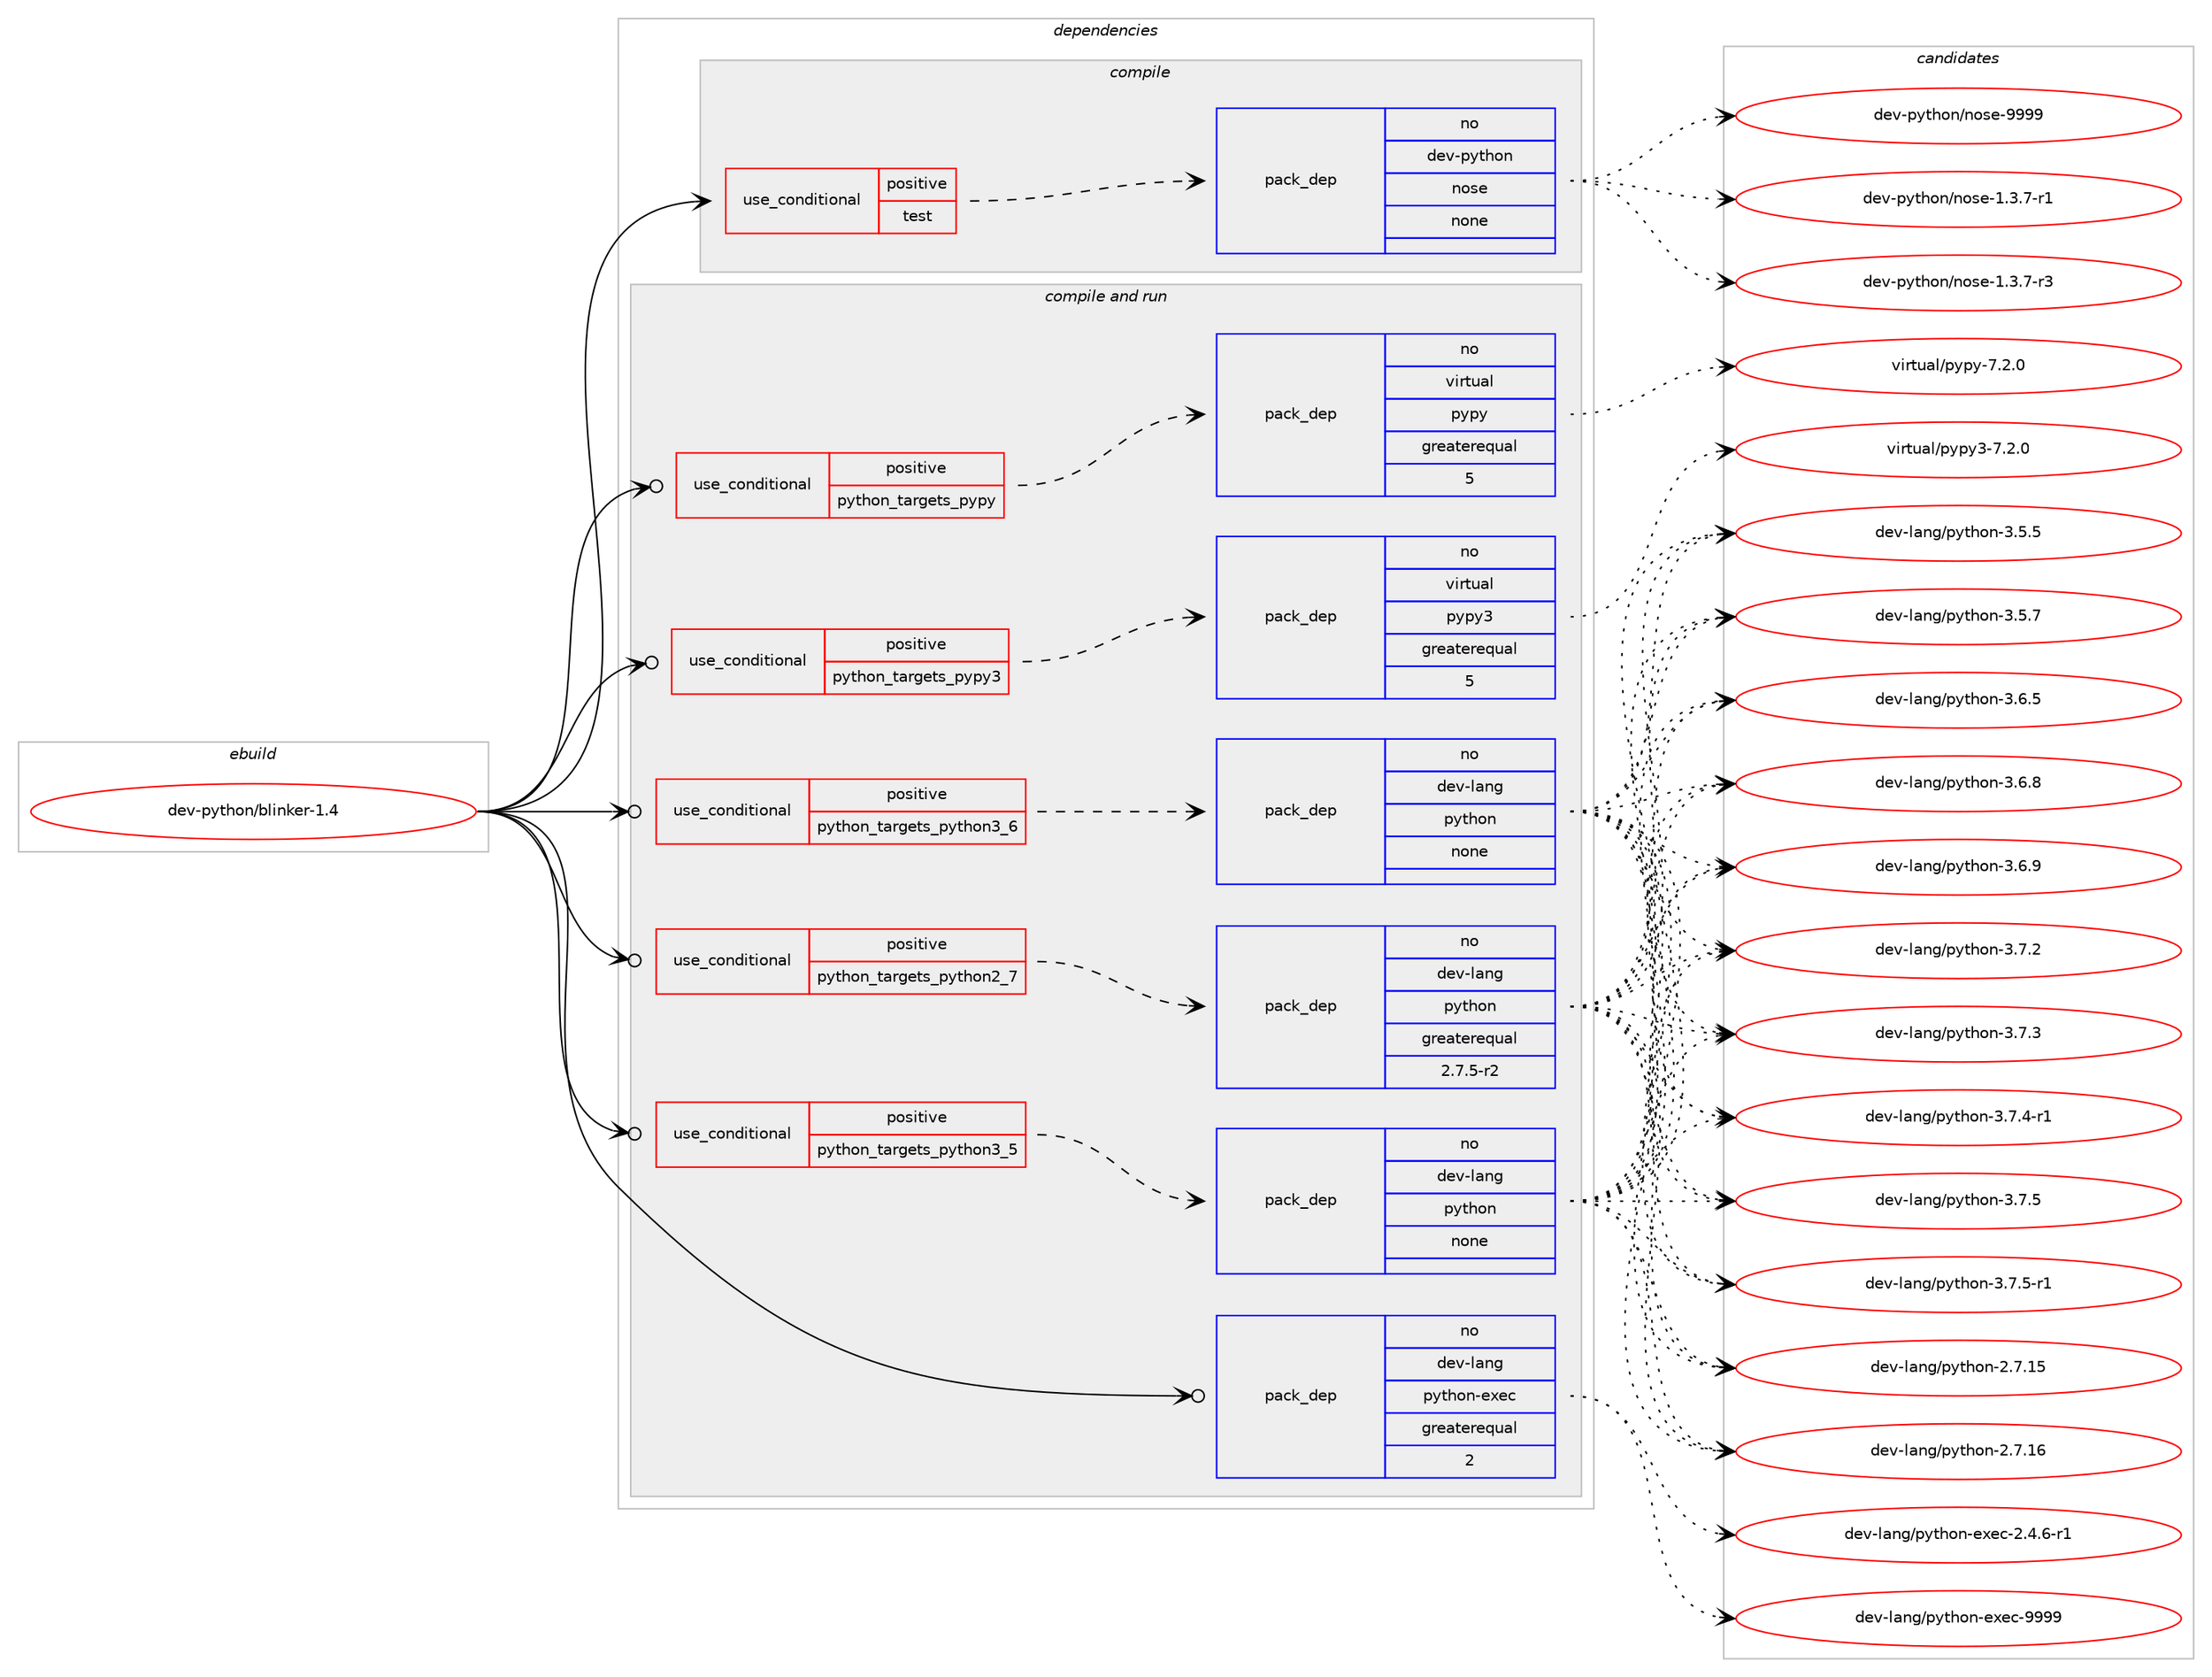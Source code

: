 digraph prolog {

# *************
# Graph options
# *************

newrank=true;
concentrate=true;
compound=true;
graph [rankdir=LR,fontname=Helvetica,fontsize=10,ranksep=1.5];#, ranksep=2.5, nodesep=0.2];
edge  [arrowhead=vee];
node  [fontname=Helvetica,fontsize=10];

# **********
# The ebuild
# **********

subgraph cluster_leftcol {
color=gray;
rank=same;
label=<<i>ebuild</i>>;
id [label="dev-python/blinker-1.4", color=red, width=4, href="../dev-python/blinker-1.4.svg"];
}

# ****************
# The dependencies
# ****************

subgraph cluster_midcol {
color=gray;
label=<<i>dependencies</i>>;
subgraph cluster_compile {
fillcolor="#eeeeee";
style=filled;
label=<<i>compile</i>>;
subgraph cond136951 {
dependency596997 [label=<<TABLE BORDER="0" CELLBORDER="1" CELLSPACING="0" CELLPADDING="4"><TR><TD ROWSPAN="3" CELLPADDING="10">use_conditional</TD></TR><TR><TD>positive</TD></TR><TR><TD>test</TD></TR></TABLE>>, shape=none, color=red];
subgraph pack448271 {
dependency596998 [label=<<TABLE BORDER="0" CELLBORDER="1" CELLSPACING="0" CELLPADDING="4" WIDTH="220"><TR><TD ROWSPAN="6" CELLPADDING="30">pack_dep</TD></TR><TR><TD WIDTH="110">no</TD></TR><TR><TD>dev-python</TD></TR><TR><TD>nose</TD></TR><TR><TD>none</TD></TR><TR><TD></TD></TR></TABLE>>, shape=none, color=blue];
}
dependency596997:e -> dependency596998:w [weight=20,style="dashed",arrowhead="vee"];
}
id:e -> dependency596997:w [weight=20,style="solid",arrowhead="vee"];
}
subgraph cluster_compileandrun {
fillcolor="#eeeeee";
style=filled;
label=<<i>compile and run</i>>;
subgraph cond136952 {
dependency596999 [label=<<TABLE BORDER="0" CELLBORDER="1" CELLSPACING="0" CELLPADDING="4"><TR><TD ROWSPAN="3" CELLPADDING="10">use_conditional</TD></TR><TR><TD>positive</TD></TR><TR><TD>python_targets_pypy</TD></TR></TABLE>>, shape=none, color=red];
subgraph pack448272 {
dependency597000 [label=<<TABLE BORDER="0" CELLBORDER="1" CELLSPACING="0" CELLPADDING="4" WIDTH="220"><TR><TD ROWSPAN="6" CELLPADDING="30">pack_dep</TD></TR><TR><TD WIDTH="110">no</TD></TR><TR><TD>virtual</TD></TR><TR><TD>pypy</TD></TR><TR><TD>greaterequal</TD></TR><TR><TD>5</TD></TR></TABLE>>, shape=none, color=blue];
}
dependency596999:e -> dependency597000:w [weight=20,style="dashed",arrowhead="vee"];
}
id:e -> dependency596999:w [weight=20,style="solid",arrowhead="odotvee"];
subgraph cond136953 {
dependency597001 [label=<<TABLE BORDER="0" CELLBORDER="1" CELLSPACING="0" CELLPADDING="4"><TR><TD ROWSPAN="3" CELLPADDING="10">use_conditional</TD></TR><TR><TD>positive</TD></TR><TR><TD>python_targets_pypy3</TD></TR></TABLE>>, shape=none, color=red];
subgraph pack448273 {
dependency597002 [label=<<TABLE BORDER="0" CELLBORDER="1" CELLSPACING="0" CELLPADDING="4" WIDTH="220"><TR><TD ROWSPAN="6" CELLPADDING="30">pack_dep</TD></TR><TR><TD WIDTH="110">no</TD></TR><TR><TD>virtual</TD></TR><TR><TD>pypy3</TD></TR><TR><TD>greaterequal</TD></TR><TR><TD>5</TD></TR></TABLE>>, shape=none, color=blue];
}
dependency597001:e -> dependency597002:w [weight=20,style="dashed",arrowhead="vee"];
}
id:e -> dependency597001:w [weight=20,style="solid",arrowhead="odotvee"];
subgraph cond136954 {
dependency597003 [label=<<TABLE BORDER="0" CELLBORDER="1" CELLSPACING="0" CELLPADDING="4"><TR><TD ROWSPAN="3" CELLPADDING="10">use_conditional</TD></TR><TR><TD>positive</TD></TR><TR><TD>python_targets_python2_7</TD></TR></TABLE>>, shape=none, color=red];
subgraph pack448274 {
dependency597004 [label=<<TABLE BORDER="0" CELLBORDER="1" CELLSPACING="0" CELLPADDING="4" WIDTH="220"><TR><TD ROWSPAN="6" CELLPADDING="30">pack_dep</TD></TR><TR><TD WIDTH="110">no</TD></TR><TR><TD>dev-lang</TD></TR><TR><TD>python</TD></TR><TR><TD>greaterequal</TD></TR><TR><TD>2.7.5-r2</TD></TR></TABLE>>, shape=none, color=blue];
}
dependency597003:e -> dependency597004:w [weight=20,style="dashed",arrowhead="vee"];
}
id:e -> dependency597003:w [weight=20,style="solid",arrowhead="odotvee"];
subgraph cond136955 {
dependency597005 [label=<<TABLE BORDER="0" CELLBORDER="1" CELLSPACING="0" CELLPADDING="4"><TR><TD ROWSPAN="3" CELLPADDING="10">use_conditional</TD></TR><TR><TD>positive</TD></TR><TR><TD>python_targets_python3_5</TD></TR></TABLE>>, shape=none, color=red];
subgraph pack448275 {
dependency597006 [label=<<TABLE BORDER="0" CELLBORDER="1" CELLSPACING="0" CELLPADDING="4" WIDTH="220"><TR><TD ROWSPAN="6" CELLPADDING="30">pack_dep</TD></TR><TR><TD WIDTH="110">no</TD></TR><TR><TD>dev-lang</TD></TR><TR><TD>python</TD></TR><TR><TD>none</TD></TR><TR><TD></TD></TR></TABLE>>, shape=none, color=blue];
}
dependency597005:e -> dependency597006:w [weight=20,style="dashed",arrowhead="vee"];
}
id:e -> dependency597005:w [weight=20,style="solid",arrowhead="odotvee"];
subgraph cond136956 {
dependency597007 [label=<<TABLE BORDER="0" CELLBORDER="1" CELLSPACING="0" CELLPADDING="4"><TR><TD ROWSPAN="3" CELLPADDING="10">use_conditional</TD></TR><TR><TD>positive</TD></TR><TR><TD>python_targets_python3_6</TD></TR></TABLE>>, shape=none, color=red];
subgraph pack448276 {
dependency597008 [label=<<TABLE BORDER="0" CELLBORDER="1" CELLSPACING="0" CELLPADDING="4" WIDTH="220"><TR><TD ROWSPAN="6" CELLPADDING="30">pack_dep</TD></TR><TR><TD WIDTH="110">no</TD></TR><TR><TD>dev-lang</TD></TR><TR><TD>python</TD></TR><TR><TD>none</TD></TR><TR><TD></TD></TR></TABLE>>, shape=none, color=blue];
}
dependency597007:e -> dependency597008:w [weight=20,style="dashed",arrowhead="vee"];
}
id:e -> dependency597007:w [weight=20,style="solid",arrowhead="odotvee"];
subgraph pack448277 {
dependency597009 [label=<<TABLE BORDER="0" CELLBORDER="1" CELLSPACING="0" CELLPADDING="4" WIDTH="220"><TR><TD ROWSPAN="6" CELLPADDING="30">pack_dep</TD></TR><TR><TD WIDTH="110">no</TD></TR><TR><TD>dev-lang</TD></TR><TR><TD>python-exec</TD></TR><TR><TD>greaterequal</TD></TR><TR><TD>2</TD></TR></TABLE>>, shape=none, color=blue];
}
id:e -> dependency597009:w [weight=20,style="solid",arrowhead="odotvee"];
}
subgraph cluster_run {
fillcolor="#eeeeee";
style=filled;
label=<<i>run</i>>;
}
}

# **************
# The candidates
# **************

subgraph cluster_choices {
rank=same;
color=gray;
label=<<i>candidates</i>>;

subgraph choice448271 {
color=black;
nodesep=1;
choice10010111845112121116104111110471101111151014549465146554511449 [label="dev-python/nose-1.3.7-r1", color=red, width=4,href="../dev-python/nose-1.3.7-r1.svg"];
choice10010111845112121116104111110471101111151014549465146554511451 [label="dev-python/nose-1.3.7-r3", color=red, width=4,href="../dev-python/nose-1.3.7-r3.svg"];
choice10010111845112121116104111110471101111151014557575757 [label="dev-python/nose-9999", color=red, width=4,href="../dev-python/nose-9999.svg"];
dependency596998:e -> choice10010111845112121116104111110471101111151014549465146554511449:w [style=dotted,weight="100"];
dependency596998:e -> choice10010111845112121116104111110471101111151014549465146554511451:w [style=dotted,weight="100"];
dependency596998:e -> choice10010111845112121116104111110471101111151014557575757:w [style=dotted,weight="100"];
}
subgraph choice448272 {
color=black;
nodesep=1;
choice1181051141161179710847112121112121455546504648 [label="virtual/pypy-7.2.0", color=red, width=4,href="../virtual/pypy-7.2.0.svg"];
dependency597000:e -> choice1181051141161179710847112121112121455546504648:w [style=dotted,weight="100"];
}
subgraph choice448273 {
color=black;
nodesep=1;
choice118105114116117971084711212111212151455546504648 [label="virtual/pypy3-7.2.0", color=red, width=4,href="../virtual/pypy3-7.2.0.svg"];
dependency597002:e -> choice118105114116117971084711212111212151455546504648:w [style=dotted,weight="100"];
}
subgraph choice448274 {
color=black;
nodesep=1;
choice10010111845108971101034711212111610411111045504655464953 [label="dev-lang/python-2.7.15", color=red, width=4,href="../dev-lang/python-2.7.15.svg"];
choice10010111845108971101034711212111610411111045504655464954 [label="dev-lang/python-2.7.16", color=red, width=4,href="../dev-lang/python-2.7.16.svg"];
choice100101118451089711010347112121116104111110455146534653 [label="dev-lang/python-3.5.5", color=red, width=4,href="../dev-lang/python-3.5.5.svg"];
choice100101118451089711010347112121116104111110455146534655 [label="dev-lang/python-3.5.7", color=red, width=4,href="../dev-lang/python-3.5.7.svg"];
choice100101118451089711010347112121116104111110455146544653 [label="dev-lang/python-3.6.5", color=red, width=4,href="../dev-lang/python-3.6.5.svg"];
choice100101118451089711010347112121116104111110455146544656 [label="dev-lang/python-3.6.8", color=red, width=4,href="../dev-lang/python-3.6.8.svg"];
choice100101118451089711010347112121116104111110455146544657 [label="dev-lang/python-3.6.9", color=red, width=4,href="../dev-lang/python-3.6.9.svg"];
choice100101118451089711010347112121116104111110455146554650 [label="dev-lang/python-3.7.2", color=red, width=4,href="../dev-lang/python-3.7.2.svg"];
choice100101118451089711010347112121116104111110455146554651 [label="dev-lang/python-3.7.3", color=red, width=4,href="../dev-lang/python-3.7.3.svg"];
choice1001011184510897110103471121211161041111104551465546524511449 [label="dev-lang/python-3.7.4-r1", color=red, width=4,href="../dev-lang/python-3.7.4-r1.svg"];
choice100101118451089711010347112121116104111110455146554653 [label="dev-lang/python-3.7.5", color=red, width=4,href="../dev-lang/python-3.7.5.svg"];
choice1001011184510897110103471121211161041111104551465546534511449 [label="dev-lang/python-3.7.5-r1", color=red, width=4,href="../dev-lang/python-3.7.5-r1.svg"];
dependency597004:e -> choice10010111845108971101034711212111610411111045504655464953:w [style=dotted,weight="100"];
dependency597004:e -> choice10010111845108971101034711212111610411111045504655464954:w [style=dotted,weight="100"];
dependency597004:e -> choice100101118451089711010347112121116104111110455146534653:w [style=dotted,weight="100"];
dependency597004:e -> choice100101118451089711010347112121116104111110455146534655:w [style=dotted,weight="100"];
dependency597004:e -> choice100101118451089711010347112121116104111110455146544653:w [style=dotted,weight="100"];
dependency597004:e -> choice100101118451089711010347112121116104111110455146544656:w [style=dotted,weight="100"];
dependency597004:e -> choice100101118451089711010347112121116104111110455146544657:w [style=dotted,weight="100"];
dependency597004:e -> choice100101118451089711010347112121116104111110455146554650:w [style=dotted,weight="100"];
dependency597004:e -> choice100101118451089711010347112121116104111110455146554651:w [style=dotted,weight="100"];
dependency597004:e -> choice1001011184510897110103471121211161041111104551465546524511449:w [style=dotted,weight="100"];
dependency597004:e -> choice100101118451089711010347112121116104111110455146554653:w [style=dotted,weight="100"];
dependency597004:e -> choice1001011184510897110103471121211161041111104551465546534511449:w [style=dotted,weight="100"];
}
subgraph choice448275 {
color=black;
nodesep=1;
choice10010111845108971101034711212111610411111045504655464953 [label="dev-lang/python-2.7.15", color=red, width=4,href="../dev-lang/python-2.7.15.svg"];
choice10010111845108971101034711212111610411111045504655464954 [label="dev-lang/python-2.7.16", color=red, width=4,href="../dev-lang/python-2.7.16.svg"];
choice100101118451089711010347112121116104111110455146534653 [label="dev-lang/python-3.5.5", color=red, width=4,href="../dev-lang/python-3.5.5.svg"];
choice100101118451089711010347112121116104111110455146534655 [label="dev-lang/python-3.5.7", color=red, width=4,href="../dev-lang/python-3.5.7.svg"];
choice100101118451089711010347112121116104111110455146544653 [label="dev-lang/python-3.6.5", color=red, width=4,href="../dev-lang/python-3.6.5.svg"];
choice100101118451089711010347112121116104111110455146544656 [label="dev-lang/python-3.6.8", color=red, width=4,href="../dev-lang/python-3.6.8.svg"];
choice100101118451089711010347112121116104111110455146544657 [label="dev-lang/python-3.6.9", color=red, width=4,href="../dev-lang/python-3.6.9.svg"];
choice100101118451089711010347112121116104111110455146554650 [label="dev-lang/python-3.7.2", color=red, width=4,href="../dev-lang/python-3.7.2.svg"];
choice100101118451089711010347112121116104111110455146554651 [label="dev-lang/python-3.7.3", color=red, width=4,href="../dev-lang/python-3.7.3.svg"];
choice1001011184510897110103471121211161041111104551465546524511449 [label="dev-lang/python-3.7.4-r1", color=red, width=4,href="../dev-lang/python-3.7.4-r1.svg"];
choice100101118451089711010347112121116104111110455146554653 [label="dev-lang/python-3.7.5", color=red, width=4,href="../dev-lang/python-3.7.5.svg"];
choice1001011184510897110103471121211161041111104551465546534511449 [label="dev-lang/python-3.7.5-r1", color=red, width=4,href="../dev-lang/python-3.7.5-r1.svg"];
dependency597006:e -> choice10010111845108971101034711212111610411111045504655464953:w [style=dotted,weight="100"];
dependency597006:e -> choice10010111845108971101034711212111610411111045504655464954:w [style=dotted,weight="100"];
dependency597006:e -> choice100101118451089711010347112121116104111110455146534653:w [style=dotted,weight="100"];
dependency597006:e -> choice100101118451089711010347112121116104111110455146534655:w [style=dotted,weight="100"];
dependency597006:e -> choice100101118451089711010347112121116104111110455146544653:w [style=dotted,weight="100"];
dependency597006:e -> choice100101118451089711010347112121116104111110455146544656:w [style=dotted,weight="100"];
dependency597006:e -> choice100101118451089711010347112121116104111110455146544657:w [style=dotted,weight="100"];
dependency597006:e -> choice100101118451089711010347112121116104111110455146554650:w [style=dotted,weight="100"];
dependency597006:e -> choice100101118451089711010347112121116104111110455146554651:w [style=dotted,weight="100"];
dependency597006:e -> choice1001011184510897110103471121211161041111104551465546524511449:w [style=dotted,weight="100"];
dependency597006:e -> choice100101118451089711010347112121116104111110455146554653:w [style=dotted,weight="100"];
dependency597006:e -> choice1001011184510897110103471121211161041111104551465546534511449:w [style=dotted,weight="100"];
}
subgraph choice448276 {
color=black;
nodesep=1;
choice10010111845108971101034711212111610411111045504655464953 [label="dev-lang/python-2.7.15", color=red, width=4,href="../dev-lang/python-2.7.15.svg"];
choice10010111845108971101034711212111610411111045504655464954 [label="dev-lang/python-2.7.16", color=red, width=4,href="../dev-lang/python-2.7.16.svg"];
choice100101118451089711010347112121116104111110455146534653 [label="dev-lang/python-3.5.5", color=red, width=4,href="../dev-lang/python-3.5.5.svg"];
choice100101118451089711010347112121116104111110455146534655 [label="dev-lang/python-3.5.7", color=red, width=4,href="../dev-lang/python-3.5.7.svg"];
choice100101118451089711010347112121116104111110455146544653 [label="dev-lang/python-3.6.5", color=red, width=4,href="../dev-lang/python-3.6.5.svg"];
choice100101118451089711010347112121116104111110455146544656 [label="dev-lang/python-3.6.8", color=red, width=4,href="../dev-lang/python-3.6.8.svg"];
choice100101118451089711010347112121116104111110455146544657 [label="dev-lang/python-3.6.9", color=red, width=4,href="../dev-lang/python-3.6.9.svg"];
choice100101118451089711010347112121116104111110455146554650 [label="dev-lang/python-3.7.2", color=red, width=4,href="../dev-lang/python-3.7.2.svg"];
choice100101118451089711010347112121116104111110455146554651 [label="dev-lang/python-3.7.3", color=red, width=4,href="../dev-lang/python-3.7.3.svg"];
choice1001011184510897110103471121211161041111104551465546524511449 [label="dev-lang/python-3.7.4-r1", color=red, width=4,href="../dev-lang/python-3.7.4-r1.svg"];
choice100101118451089711010347112121116104111110455146554653 [label="dev-lang/python-3.7.5", color=red, width=4,href="../dev-lang/python-3.7.5.svg"];
choice1001011184510897110103471121211161041111104551465546534511449 [label="dev-lang/python-3.7.5-r1", color=red, width=4,href="../dev-lang/python-3.7.5-r1.svg"];
dependency597008:e -> choice10010111845108971101034711212111610411111045504655464953:w [style=dotted,weight="100"];
dependency597008:e -> choice10010111845108971101034711212111610411111045504655464954:w [style=dotted,weight="100"];
dependency597008:e -> choice100101118451089711010347112121116104111110455146534653:w [style=dotted,weight="100"];
dependency597008:e -> choice100101118451089711010347112121116104111110455146534655:w [style=dotted,weight="100"];
dependency597008:e -> choice100101118451089711010347112121116104111110455146544653:w [style=dotted,weight="100"];
dependency597008:e -> choice100101118451089711010347112121116104111110455146544656:w [style=dotted,weight="100"];
dependency597008:e -> choice100101118451089711010347112121116104111110455146544657:w [style=dotted,weight="100"];
dependency597008:e -> choice100101118451089711010347112121116104111110455146554650:w [style=dotted,weight="100"];
dependency597008:e -> choice100101118451089711010347112121116104111110455146554651:w [style=dotted,weight="100"];
dependency597008:e -> choice1001011184510897110103471121211161041111104551465546524511449:w [style=dotted,weight="100"];
dependency597008:e -> choice100101118451089711010347112121116104111110455146554653:w [style=dotted,weight="100"];
dependency597008:e -> choice1001011184510897110103471121211161041111104551465546534511449:w [style=dotted,weight="100"];
}
subgraph choice448277 {
color=black;
nodesep=1;
choice10010111845108971101034711212111610411111045101120101994550465246544511449 [label="dev-lang/python-exec-2.4.6-r1", color=red, width=4,href="../dev-lang/python-exec-2.4.6-r1.svg"];
choice10010111845108971101034711212111610411111045101120101994557575757 [label="dev-lang/python-exec-9999", color=red, width=4,href="../dev-lang/python-exec-9999.svg"];
dependency597009:e -> choice10010111845108971101034711212111610411111045101120101994550465246544511449:w [style=dotted,weight="100"];
dependency597009:e -> choice10010111845108971101034711212111610411111045101120101994557575757:w [style=dotted,weight="100"];
}
}

}
